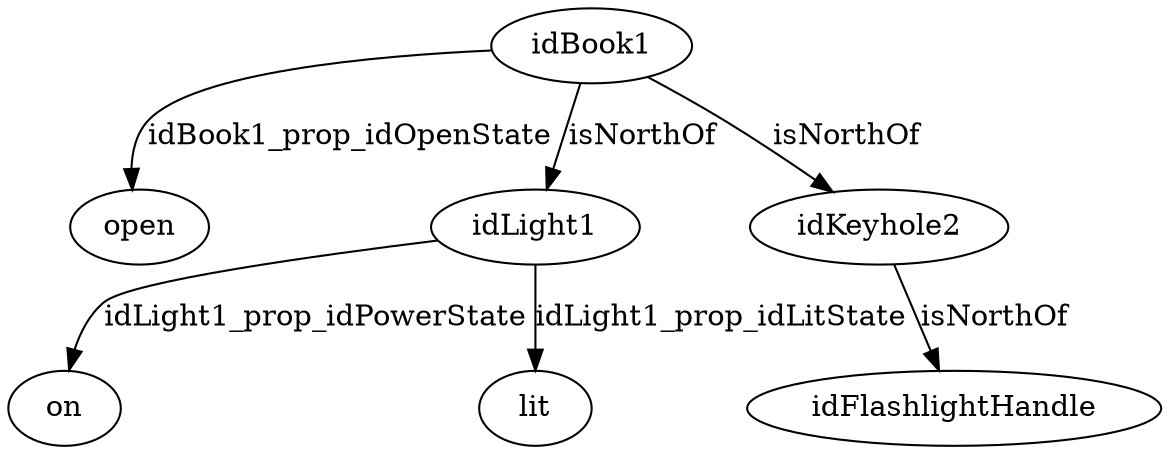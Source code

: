strict digraph  {
idBook1 [node_type=entity_node, root=root];
open;
idLight1;
on;
lit;
idKeyhole2;
idFlashlightHandle;
idBook1 -> open  [edge_type=property, label=idBook1_prop_idOpenState];
idBook1 -> idKeyhole2  [edge_type=relationship, label=isNorthOf];
idBook1 -> idLight1  [edge_type=relationship, label=isNorthOf];
idLight1 -> on  [edge_type=property, label=idLight1_prop_idPowerState];
idLight1 -> lit  [edge_type=property, label=idLight1_prop_idLitState];
idKeyhole2 -> idFlashlightHandle  [edge_type=relationship, label=isNorthOf];
}
